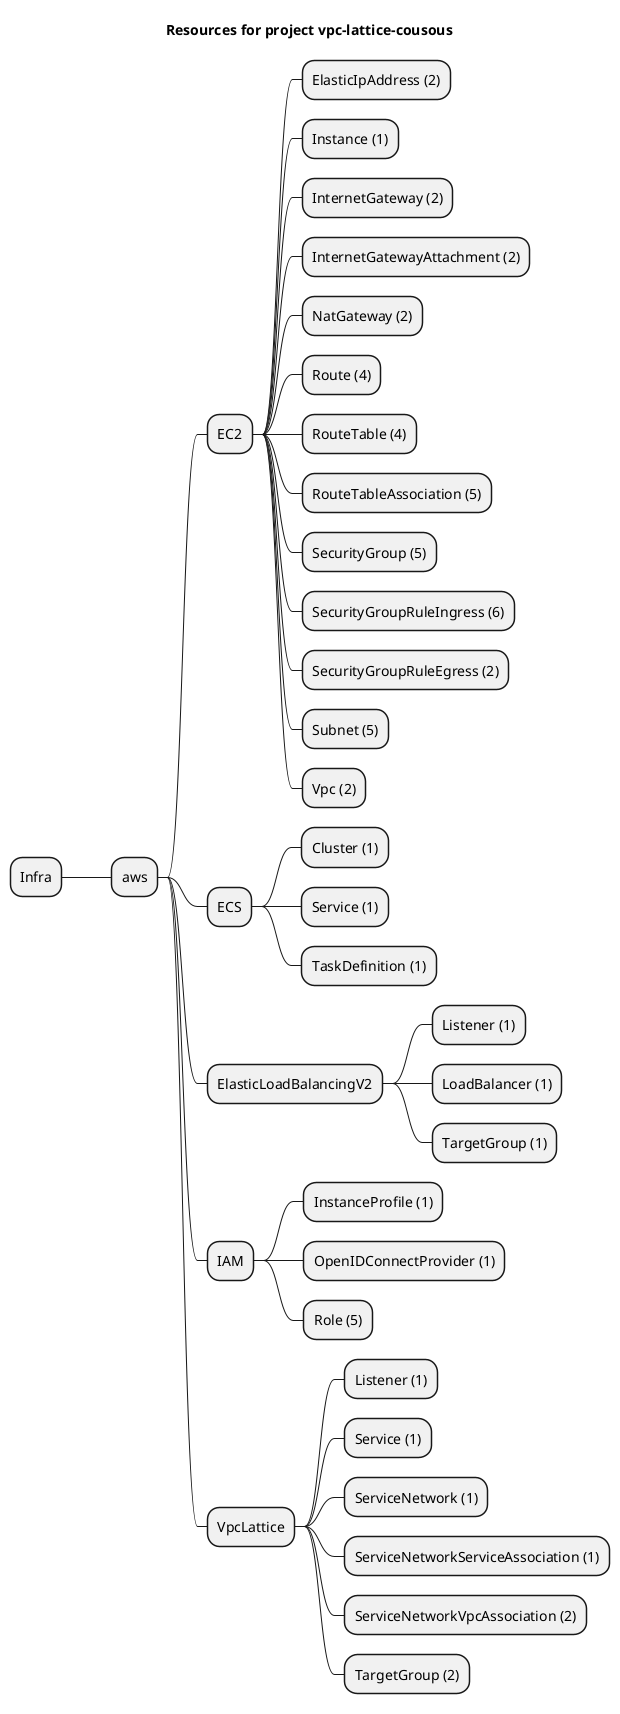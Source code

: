 @startmindmap
title Resources for project vpc-lattice-cousous
skinparam monochrome true
+ Infra
++ aws
+++ EC2
++++ ElasticIpAddress (2)
++++ Instance (1)
++++ InternetGateway (2)
++++ InternetGatewayAttachment (2)
++++ NatGateway (2)
++++ Route (4)
++++ RouteTable (4)
++++ RouteTableAssociation (5)
++++ SecurityGroup (5)
++++ SecurityGroupRuleIngress (6)
++++ SecurityGroupRuleEgress (2)
++++ Subnet (5)
++++ Vpc (2)
+++ ECS
++++ Cluster (1)
++++ Service (1)
++++ TaskDefinition (1)
+++ ElasticLoadBalancingV2
++++ Listener (1)
++++ LoadBalancer (1)
++++ TargetGroup (1)
+++ IAM
++++ InstanceProfile (1)
++++ OpenIDConnectProvider (1)
++++ Role (5)
+++ VpcLattice
++++ Listener (1)
++++ Service (1)
++++ ServiceNetwork (1)
++++ ServiceNetworkServiceAssociation (1)
++++ ServiceNetworkVpcAssociation (2)
++++ TargetGroup (2)
@endmindmap